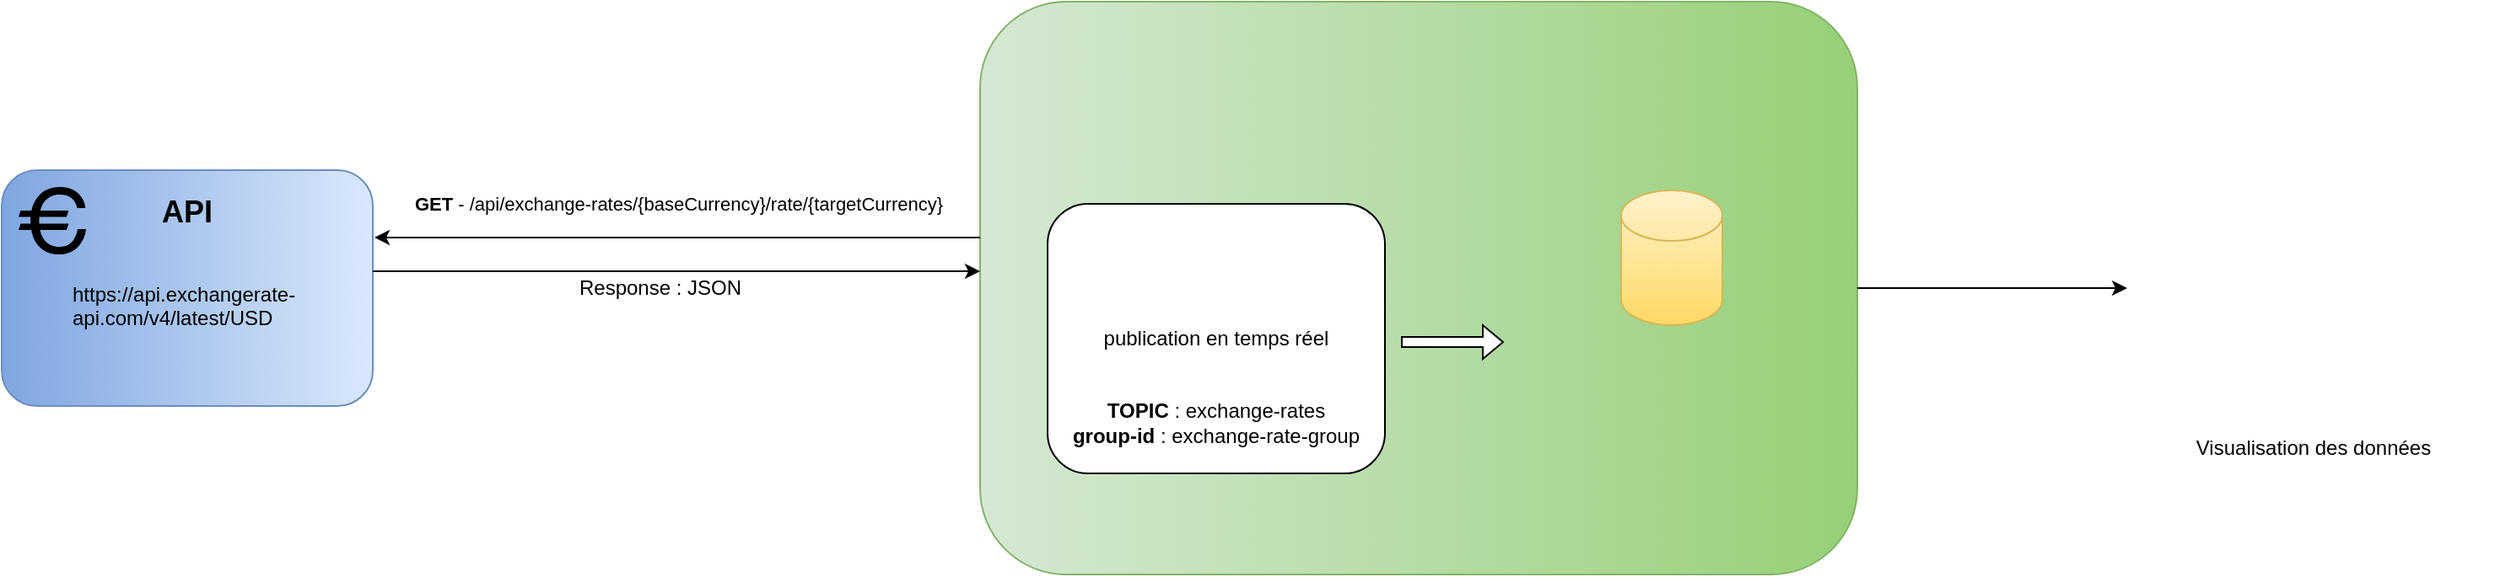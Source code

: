 <mxfile version="27.0.6">
  <diagram name="Page-1" id="VS6kQhNhkgN8Heg5X-i1">
    <mxGraphModel dx="1829" dy="779" grid="0" gridSize="10" guides="0" tooltips="1" connect="1" arrows="1" fold="1" page="0" pageScale="1" pageWidth="827" pageHeight="1169" math="0" shadow="0">
      <root>
        <mxCell id="0" />
        <mxCell id="1" parent="0" />
        <mxCell id="7rNhHkICQw36exMxI0P6-4" value="" style="rounded=1;whiteSpace=wrap;html=1;labelBackgroundColor=none;fillColor=#d5e8d4;strokeColor=#82b366;gradientColor=#97d077;gradientDirection=east;" vertex="1" parent="1">
          <mxGeometry x="240" y="170" width="520" height="340" as="geometry" />
        </mxCell>
        <mxCell id="7rNhHkICQw36exMxI0P6-48" value="" style="group" vertex="1" connectable="0" parent="1">
          <mxGeometry x="-340" y="270" width="220" height="140" as="geometry" />
        </mxCell>
        <mxCell id="7rNhHkICQw36exMxI0P6-44" value="" style="rounded=1;whiteSpace=wrap;html=1;labelBackgroundColor=none;fillColor=#dae8fc;strokeColor=#6c8ebf;gradientColor=#7ea6e0;gradientDirection=west;" vertex="1" parent="7rNhHkICQw36exMxI0P6-48">
          <mxGeometry width="220" height="140" as="geometry" />
        </mxCell>
        <mxCell id="7rNhHkICQw36exMxI0P6-45" value="&lt;font style=&quot;font-size: 18px;&quot;&gt;&lt;b&gt;API&lt;/b&gt;&lt;/font&gt;" style="text;html=1;align=center;verticalAlign=middle;whiteSpace=wrap;rounded=0;" vertex="1" parent="7rNhHkICQw36exMxI0P6-48">
          <mxGeometry x="80" y="10" width="60" height="30" as="geometry" />
        </mxCell>
        <UserObject label="https://api.exchangerate-api.com/v4/latest/USD" link="https://api.exchangerate-api.com/v4/latest/USD" id="7rNhHkICQw36exMxI0P6-46">
          <mxCell style="text;whiteSpace=wrap;" vertex="1" parent="7rNhHkICQw36exMxI0P6-48">
            <mxGeometry x="40" y="60" width="140" height="40" as="geometry" />
          </mxCell>
        </UserObject>
        <mxCell id="7rNhHkICQw36exMxI0P6-53" value="" style="shape=mxgraph.signs.travel.euro;html=1;pointerEvents=1;fillColor=#000000;strokeColor=none;verticalLabelPosition=bottom;verticalAlign=top;align=center;" vertex="1" parent="7rNhHkICQw36exMxI0P6-48">
          <mxGeometry x="10" y="10" width="40" height="40" as="geometry" />
        </mxCell>
        <mxCell id="7rNhHkICQw36exMxI0P6-52" value="" style="shape=image;verticalLabelPosition=bottom;labelBackgroundColor=default;verticalAlign=top;aspect=fixed;imageAspect=0;image=https://net-security.fr/images/kibana_logo.png;" vertex="1" parent="1">
          <mxGeometry x="920" y="239.35" width="220" height="201.3" as="geometry" />
        </mxCell>
        <mxCell id="7rNhHkICQw36exMxI0P6-54" value="" style="shape=image;verticalLabelPosition=bottom;labelBackgroundColor=default;verticalAlign=top;aspect=fixed;imageAspect=0;image=https://blog.mossroy.fr/wp-content/uploads/2019/09/spring-boot-logo.png;" vertex="1" parent="1">
          <mxGeometry x="270" y="180.75" width="170" height="89.25" as="geometry" />
        </mxCell>
        <mxCell id="7rNhHkICQw36exMxI0P6-55" value="" style="endArrow=classic;html=1;rounded=0;startFill=0;startArrow=none;endFill=1;" edge="1" parent="1">
          <mxGeometry width="50" height="50" relative="1" as="geometry">
            <mxPoint x="240" y="310" as="sourcePoint" />
            <mxPoint x="-119" y="310" as="targetPoint" />
            <Array as="points">
              <mxPoint x="60" y="310" />
            </Array>
          </mxGeometry>
        </mxCell>
        <mxCell id="7rNhHkICQw36exMxI0P6-58" value="&lt;b&gt;GET&lt;/b&gt; - /api/exchange-rates/{baseCurrency}/rate/{targetCurrency}" style="edgeLabel;html=1;align=center;verticalAlign=middle;resizable=0;points=[];" vertex="1" connectable="0" parent="7rNhHkICQw36exMxI0P6-55">
          <mxGeometry x="0.244" y="1" relative="1" as="geometry">
            <mxPoint x="44" y="-21" as="offset" />
          </mxGeometry>
        </mxCell>
        <mxCell id="7rNhHkICQw36exMxI0P6-61" value="" style="shape=image;verticalLabelPosition=bottom;labelBackgroundColor=default;verticalAlign=top;aspect=fixed;imageAspect=0;image=https://miro.medium.com/v2/resize:fit:1000/1*_-UHjQBIGgo877TvN-1-hw.png;" vertex="1" parent="1">
          <mxGeometry x="560" y="357.98" width="170" height="52.02" as="geometry" />
        </mxCell>
        <mxCell id="7rNhHkICQw36exMxI0P6-62" value="" style="endArrow=classic;html=1;rounded=0;" edge="1" parent="1" source="7rNhHkICQw36exMxI0P6-4" target="7rNhHkICQw36exMxI0P6-52">
          <mxGeometry width="50" height="50" relative="1" as="geometry">
            <mxPoint x="630" y="370" as="sourcePoint" />
            <mxPoint x="910" y="340" as="targetPoint" />
          </mxGeometry>
        </mxCell>
        <mxCell id="7rNhHkICQw36exMxI0P6-63" value="Visualisation des données" style="text;html=1;align=center;verticalAlign=middle;resizable=0;points=[];autosize=1;strokeColor=none;fillColor=none;" vertex="1" parent="1">
          <mxGeometry x="950" y="420" width="160" height="30" as="geometry" />
        </mxCell>
        <mxCell id="7rNhHkICQw36exMxI0P6-65" value="" style="shape=singleArrow;whiteSpace=wrap;html=1;" vertex="1" parent="1">
          <mxGeometry x="490" y="362.02" width="60" height="20" as="geometry" />
        </mxCell>
        <mxCell id="7rNhHkICQw36exMxI0P6-66" value="" style="group" vertex="1" connectable="0" parent="1">
          <mxGeometry x="280" y="290" width="200" height="160" as="geometry" />
        </mxCell>
        <mxCell id="7rNhHkICQw36exMxI0P6-59" value="&lt;div&gt;&lt;br&gt;&lt;/div&gt;&lt;div&gt;&lt;br&gt;&lt;/div&gt;&lt;div&gt;&lt;br&gt;&lt;/div&gt;&lt;div&gt;&lt;br&gt;&lt;/div&gt;&lt;div&gt;publication en temps réel&lt;/div&gt;&lt;div&gt;&lt;br&gt;&lt;/div&gt;&lt;div&gt;&lt;br&gt;&lt;/div&gt;&lt;b&gt;TOPIC&lt;/b&gt; : exchange-rates&lt;div&gt;&lt;b&gt;group-id &lt;/b&gt;: exchange-rate-group&lt;/div&gt;" style="rounded=1;whiteSpace=wrap;html=1;" vertex="1" parent="7rNhHkICQw36exMxI0P6-66">
          <mxGeometry width="200" height="160" as="geometry" />
        </mxCell>
        <mxCell id="7rNhHkICQw36exMxI0P6-60" value="" style="shape=image;verticalLabelPosition=bottom;labelBackgroundColor=default;verticalAlign=top;aspect=fixed;imageAspect=0;image=https://www.ovhcloud.com/sites/default/files/styles/desktop_full_width/public/2024-01/kafka.png;" vertex="1" parent="7rNhHkICQw36exMxI0P6-66">
          <mxGeometry x="30" y="10" width="140" height="54.14" as="geometry" />
        </mxCell>
        <mxCell id="7rNhHkICQw36exMxI0P6-67" value="" style="shape=cylinder3;whiteSpace=wrap;html=1;boundedLbl=1;backgroundOutline=1;size=15;fillColor=#fff2cc;gradientColor=#ffd966;strokeColor=#d6b656;" vertex="1" parent="1">
          <mxGeometry x="620" y="282.02" width="60" height="80" as="geometry" />
        </mxCell>
        <mxCell id="7rNhHkICQw36exMxI0P6-68" style="edgeStyle=orthogonalEdgeStyle;rounded=0;orthogonalLoop=1;jettySize=auto;html=1;" edge="1" parent="1">
          <mxGeometry relative="1" as="geometry">
            <mxPoint x="-120" y="330" as="sourcePoint" />
            <mxPoint x="240" y="330" as="targetPoint" />
            <Array as="points">
              <mxPoint x="-120" y="330" />
            </Array>
          </mxGeometry>
        </mxCell>
        <mxCell id="7rNhHkICQw36exMxI0P6-69" value="Response : JSON" style="text;html=1;align=center;verticalAlign=middle;resizable=0;points=[];autosize=1;strokeColor=none;fillColor=none;" vertex="1" parent="1">
          <mxGeometry x="-10" y="325" width="120" height="30" as="geometry" />
        </mxCell>
      </root>
    </mxGraphModel>
  </diagram>
</mxfile>
